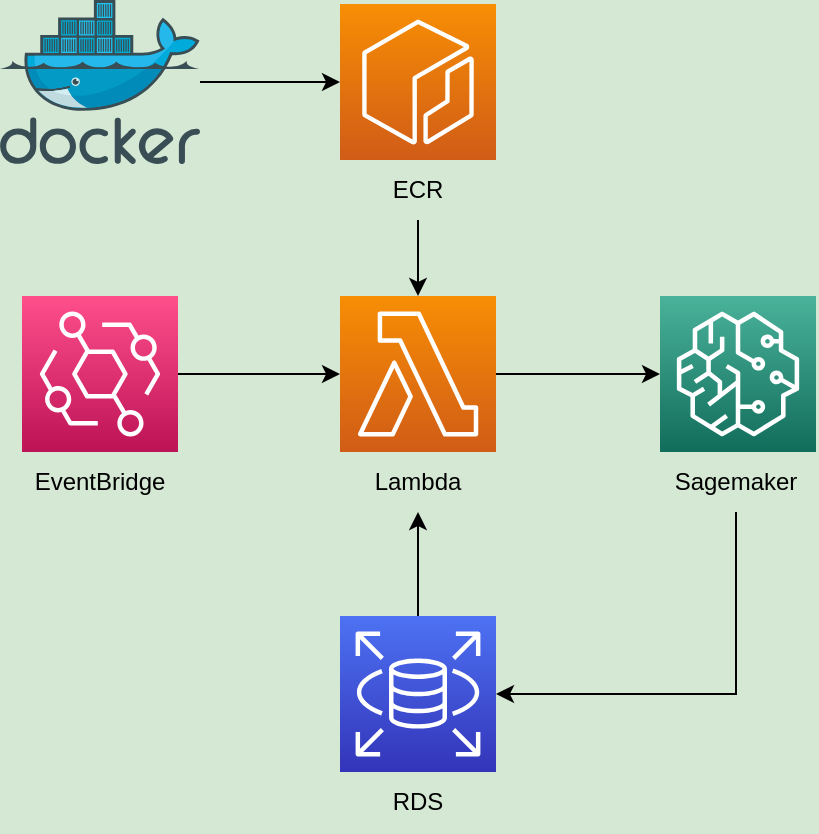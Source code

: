<mxfile version="15.4.0" type="device"><diagram id="Ht1M8jgEwFfnCIfOTk4-" name="Page-1"><mxGraphModel dx="1017" dy="971" grid="1" gridSize="10" guides="1" tooltips="1" connect="1" arrows="1" fold="1" page="1" pageScale="1" pageWidth="1169" pageHeight="827" background="#D5E8D4" math="0" shadow="0"><root><mxCell id="0"/><mxCell id="1" parent="0"/><mxCell id="yEJ4AkAc0Dr-_GKvJzLQ-7" style="edgeStyle=orthogonalEdgeStyle;rounded=0;orthogonalLoop=1;jettySize=auto;html=1;" edge="1" parent="1" source="yEJ4AkAc0Dr-_GKvJzLQ-1" target="yEJ4AkAc0Dr-_GKvJzLQ-3"><mxGeometry relative="1" as="geometry"/></mxCell><mxCell id="yEJ4AkAc0Dr-_GKvJzLQ-1" value="" style="sketch=0;aspect=fixed;html=1;points=[];align=center;image;fontSize=12;image=img/lib/mscae/Docker.svg;" vertex="1" parent="1"><mxGeometry x="100" y="122" width="100" height="82" as="geometry"/></mxCell><mxCell id="yEJ4AkAc0Dr-_GKvJzLQ-3" value="" style="sketch=0;points=[[0,0,0],[0.25,0,0],[0.5,0,0],[0.75,0,0],[1,0,0],[0,1,0],[0.25,1,0],[0.5,1,0],[0.75,1,0],[1,1,0],[0,0.25,0],[0,0.5,0],[0,0.75,0],[1,0.25,0],[1,0.5,0],[1,0.75,0]];outlineConnect=0;fontColor=#232F3E;gradientColor=#F78E04;gradientDirection=north;fillColor=#D05C17;strokeColor=#ffffff;dashed=0;verticalLabelPosition=bottom;verticalAlign=top;align=center;html=1;fontSize=12;fontStyle=0;aspect=fixed;shape=mxgraph.aws4.resourceIcon;resIcon=mxgraph.aws4.ecr;" vertex="1" parent="1"><mxGeometry x="270" y="124" width="78" height="78" as="geometry"/></mxCell><mxCell id="yEJ4AkAc0Dr-_GKvJzLQ-4" value="" style="sketch=0;points=[[0,0,0],[0.25,0,0],[0.5,0,0],[0.75,0,0],[1,0,0],[0,1,0],[0.25,1,0],[0.5,1,0],[0.75,1,0],[1,1,0],[0,0.25,0],[0,0.5,0],[0,0.75,0],[1,0.25,0],[1,0.5,0],[1,0.75,0]];outlineConnect=0;fontColor=#232F3E;gradientColor=#4AB29A;gradientDirection=north;fillColor=#116D5B;strokeColor=#ffffff;dashed=0;verticalLabelPosition=bottom;verticalAlign=top;align=center;html=1;fontSize=12;fontStyle=0;aspect=fixed;shape=mxgraph.aws4.resourceIcon;resIcon=mxgraph.aws4.sagemaker;" vertex="1" parent="1"><mxGeometry x="430" y="270" width="78" height="78" as="geometry"/></mxCell><mxCell id="yEJ4AkAc0Dr-_GKvJzLQ-9" style="edgeStyle=orthogonalEdgeStyle;rounded=0;orthogonalLoop=1;jettySize=auto;html=1;" edge="1" parent="1" source="yEJ4AkAc0Dr-_GKvJzLQ-5" target="yEJ4AkAc0Dr-_GKvJzLQ-4"><mxGeometry relative="1" as="geometry"/></mxCell><mxCell id="yEJ4AkAc0Dr-_GKvJzLQ-5" value="" style="sketch=0;points=[[0,0,0],[0.25,0,0],[0.5,0,0],[0.75,0,0],[1,0,0],[0,1,0],[0.25,1,0],[0.5,1,0],[0.75,1,0],[1,1,0],[0,0.25,0],[0,0.5,0],[0,0.75,0],[1,0.25,0],[1,0.5,0],[1,0.75,0]];outlineConnect=0;fontColor=#232F3E;gradientColor=#F78E04;gradientDirection=north;fillColor=#D05C17;strokeColor=#ffffff;dashed=0;verticalLabelPosition=bottom;verticalAlign=top;align=center;html=1;fontSize=12;fontStyle=0;aspect=fixed;shape=mxgraph.aws4.resourceIcon;resIcon=mxgraph.aws4.lambda;" vertex="1" parent="1"><mxGeometry x="270" y="270" width="78" height="78" as="geometry"/></mxCell><mxCell id="yEJ4AkAc0Dr-_GKvJzLQ-8" style="edgeStyle=orthogonalEdgeStyle;rounded=0;orthogonalLoop=1;jettySize=auto;html=1;entryX=0;entryY=0.5;entryDx=0;entryDy=0;entryPerimeter=0;" edge="1" parent="1" source="yEJ4AkAc0Dr-_GKvJzLQ-6" target="yEJ4AkAc0Dr-_GKvJzLQ-5"><mxGeometry relative="1" as="geometry"/></mxCell><mxCell id="yEJ4AkAc0Dr-_GKvJzLQ-6" value="" style="sketch=0;points=[[0,0,0],[0.25,0,0],[0.5,0,0],[0.75,0,0],[1,0,0],[0,1,0],[0.25,1,0],[0.5,1,0],[0.75,1,0],[1,1,0],[0,0.25,0],[0,0.5,0],[0,0.75,0],[1,0.25,0],[1,0.5,0],[1,0.75,0]];outlineConnect=0;fontColor=#232F3E;gradientColor=#FF4F8B;gradientDirection=north;fillColor=#BC1356;strokeColor=#ffffff;dashed=0;verticalLabelPosition=bottom;verticalAlign=top;align=center;html=1;fontSize=12;fontStyle=0;aspect=fixed;shape=mxgraph.aws4.resourceIcon;resIcon=mxgraph.aws4.eventbridge;" vertex="1" parent="1"><mxGeometry x="111" y="270" width="78" height="78" as="geometry"/></mxCell><mxCell id="yEJ4AkAc0Dr-_GKvJzLQ-10" value="EventBridge" style="text;html=1;strokeColor=none;fillColor=none;align=center;verticalAlign=middle;whiteSpace=wrap;rounded=0;" vertex="1" parent="1"><mxGeometry x="110" y="348" width="80" height="30" as="geometry"/></mxCell><mxCell id="yEJ4AkAc0Dr-_GKvJzLQ-11" value="Lambda" style="text;html=1;strokeColor=none;fillColor=none;align=center;verticalAlign=middle;whiteSpace=wrap;rounded=0;" vertex="1" parent="1"><mxGeometry x="269" y="348" width="80" height="30" as="geometry"/></mxCell><mxCell id="yEJ4AkAc0Dr-_GKvJzLQ-18" style="edgeStyle=orthogonalEdgeStyle;rounded=0;orthogonalLoop=1;jettySize=auto;html=1;entryX=1;entryY=0.5;entryDx=0;entryDy=0;entryPerimeter=0;" edge="1" parent="1" source="yEJ4AkAc0Dr-_GKvJzLQ-12" target="yEJ4AkAc0Dr-_GKvJzLQ-15"><mxGeometry relative="1" as="geometry"><Array as="points"><mxPoint x="468" y="469"/></Array></mxGeometry></mxCell><mxCell id="yEJ4AkAc0Dr-_GKvJzLQ-12" value="Sagemaker" style="text;html=1;strokeColor=none;fillColor=none;align=center;verticalAlign=middle;whiteSpace=wrap;rounded=0;" vertex="1" parent="1"><mxGeometry x="428" y="348" width="80" height="30" as="geometry"/></mxCell><mxCell id="yEJ4AkAc0Dr-_GKvJzLQ-14" style="edgeStyle=orthogonalEdgeStyle;rounded=0;orthogonalLoop=1;jettySize=auto;html=1;" edge="1" parent="1" source="yEJ4AkAc0Dr-_GKvJzLQ-13" target="yEJ4AkAc0Dr-_GKvJzLQ-5"><mxGeometry relative="1" as="geometry"/></mxCell><mxCell id="yEJ4AkAc0Dr-_GKvJzLQ-13" value="ECR" style="text;html=1;strokeColor=none;fillColor=none;align=center;verticalAlign=middle;whiteSpace=wrap;rounded=0;" vertex="1" parent="1"><mxGeometry x="269" y="202" width="80" height="30" as="geometry"/></mxCell><mxCell id="yEJ4AkAc0Dr-_GKvJzLQ-16" style="edgeStyle=orthogonalEdgeStyle;rounded=0;orthogonalLoop=1;jettySize=auto;html=1;" edge="1" parent="1" source="yEJ4AkAc0Dr-_GKvJzLQ-15" target="yEJ4AkAc0Dr-_GKvJzLQ-11"><mxGeometry relative="1" as="geometry"/></mxCell><mxCell id="yEJ4AkAc0Dr-_GKvJzLQ-15" value="" style="sketch=0;points=[[0,0,0],[0.25,0,0],[0.5,0,0],[0.75,0,0],[1,0,0],[0,1,0],[0.25,1,0],[0.5,1,0],[0.75,1,0],[1,1,0],[0,0.25,0],[0,0.5,0],[0,0.75,0],[1,0.25,0],[1,0.5,0],[1,0.75,0]];outlineConnect=0;fontColor=#232F3E;gradientColor=#4D72F3;gradientDirection=north;fillColor=#3334B9;strokeColor=#ffffff;dashed=0;verticalLabelPosition=bottom;verticalAlign=top;align=center;html=1;fontSize=12;fontStyle=0;aspect=fixed;shape=mxgraph.aws4.resourceIcon;resIcon=mxgraph.aws4.rds;" vertex="1" parent="1"><mxGeometry x="270" y="430" width="78" height="78" as="geometry"/></mxCell><mxCell id="yEJ4AkAc0Dr-_GKvJzLQ-19" value="RDS" style="text;html=1;strokeColor=none;fillColor=none;align=center;verticalAlign=middle;whiteSpace=wrap;rounded=0;" vertex="1" parent="1"><mxGeometry x="269" y="508" width="80" height="30" as="geometry"/></mxCell></root></mxGraphModel></diagram></mxfile>